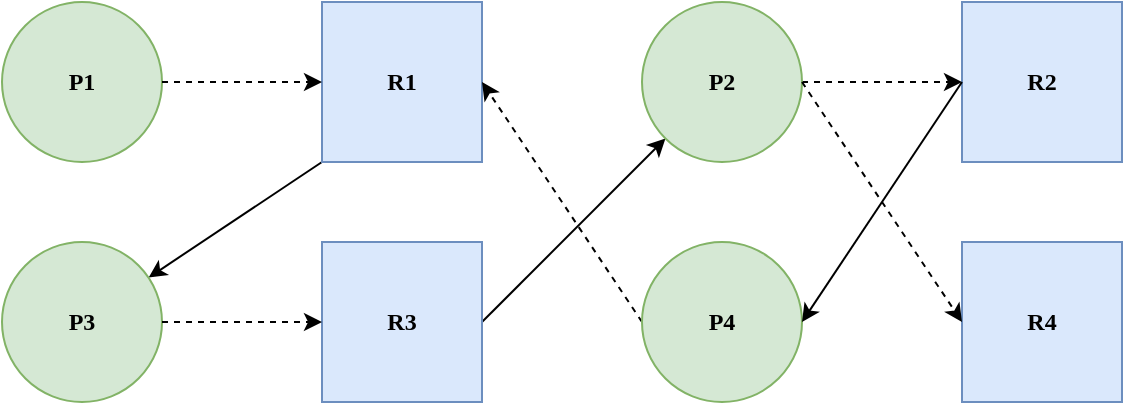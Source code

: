 <mxfile version="14.4.3" type="device"><diagram id="U4QGhb9N2xuxU6Sv7WeN" name="Page-1"><mxGraphModel dx="946" dy="587" grid="1" gridSize="10" guides="1" tooltips="1" connect="1" arrows="1" fold="1" page="1" pageScale="1" pageWidth="827" pageHeight="1169" math="0" shadow="0"><root><mxCell id="0"/><mxCell id="1" parent="0"/><mxCell id="inH9QY8KBqgrVtEV5jTE-1" value="P1" style="ellipse;whiteSpace=wrap;html=1;aspect=fixed;fillColor=#d5e8d4;strokeColor=#82b366;fontFamily=Fira Sans;fontStyle=1" parent="1" vertex="1"><mxGeometry x="200" y="120" width="80" height="80" as="geometry"/></mxCell><mxCell id="COF5vClMeYDIfp5ipAeF-17" style="edgeStyle=none;rounded=0;orthogonalLoop=1;jettySize=auto;html=1;exitX=0;exitY=1;exitDx=0;exitDy=0;" edge="1" parent="1" source="inH9QY8KBqgrVtEV5jTE-3" target="COF5vClMeYDIfp5ipAeF-2"><mxGeometry relative="1" as="geometry"/></mxCell><mxCell id="inH9QY8KBqgrVtEV5jTE-3" value="R1" style="whiteSpace=wrap;html=1;aspect=fixed;fillColor=#dae8fc;strokeColor=#6c8ebf;fontFamily=Fira Sans;fontStyle=1" parent="1" vertex="1"><mxGeometry x="360" y="120" width="80" height="80" as="geometry"/></mxCell><mxCell id="COF5vClMeYDIfp5ipAeF-1" value="" style="endArrow=classic;html=1;exitX=1;exitY=0.5;exitDx=0;exitDy=0;entryX=0;entryY=0.5;entryDx=0;entryDy=0;dashed=1;" edge="1" parent="1" source="inH9QY8KBqgrVtEV5jTE-1" target="inH9QY8KBqgrVtEV5jTE-3"><mxGeometry width="50" height="50" relative="1" as="geometry"><mxPoint x="340" y="220" as="sourcePoint"/><mxPoint x="440" y="280" as="targetPoint"/></mxGeometry></mxCell><mxCell id="COF5vClMeYDIfp5ipAeF-2" value="P3" style="ellipse;whiteSpace=wrap;html=1;aspect=fixed;fillColor=#d5e8d4;strokeColor=#82b366;fontFamily=Fira Sans;fontStyle=1" vertex="1" parent="1"><mxGeometry x="200" y="240" width="80" height="80" as="geometry"/></mxCell><mxCell id="COF5vClMeYDIfp5ipAeF-19" style="edgeStyle=none;rounded=0;orthogonalLoop=1;jettySize=auto;html=1;exitX=1;exitY=0.5;exitDx=0;exitDy=0;" edge="1" parent="1" source="COF5vClMeYDIfp5ipAeF-3" target="COF5vClMeYDIfp5ipAeF-5"><mxGeometry relative="1" as="geometry"/></mxCell><mxCell id="COF5vClMeYDIfp5ipAeF-3" value="R3" style="whiteSpace=wrap;html=1;aspect=fixed;fillColor=#dae8fc;strokeColor=#6c8ebf;fontFamily=Fira Sans;fontStyle=1" vertex="1" parent="1"><mxGeometry x="360" y="240" width="80" height="80" as="geometry"/></mxCell><mxCell id="COF5vClMeYDIfp5ipAeF-4" value="" style="endArrow=classic;html=1;exitX=1;exitY=0.5;exitDx=0;exitDy=0;entryX=0;entryY=0.5;entryDx=0;entryDy=0;dashed=1;" edge="1" parent="1" source="COF5vClMeYDIfp5ipAeF-2" target="COF5vClMeYDIfp5ipAeF-3"><mxGeometry width="50" height="50" relative="1" as="geometry"><mxPoint x="340" y="340" as="sourcePoint"/><mxPoint x="440" y="400" as="targetPoint"/></mxGeometry></mxCell><mxCell id="COF5vClMeYDIfp5ipAeF-14" style="edgeStyle=none;rounded=0;orthogonalLoop=1;jettySize=auto;html=1;exitX=1;exitY=0.5;exitDx=0;exitDy=0;entryX=0;entryY=0.5;entryDx=0;entryDy=0;dashed=1;" edge="1" parent="1" source="COF5vClMeYDIfp5ipAeF-5" target="COF5vClMeYDIfp5ipAeF-9"><mxGeometry relative="1" as="geometry"/></mxCell><mxCell id="COF5vClMeYDIfp5ipAeF-5" value="P2" style="ellipse;whiteSpace=wrap;html=1;aspect=fixed;fillColor=#d5e8d4;strokeColor=#82b366;fontFamily=Fira Sans;fontStyle=1" vertex="1" parent="1"><mxGeometry x="520" y="120" width="80" height="80" as="geometry"/></mxCell><mxCell id="COF5vClMeYDIfp5ipAeF-6" value="R4" style="whiteSpace=wrap;html=1;aspect=fixed;fillColor=#dae8fc;strokeColor=#6c8ebf;fontFamily=Fira Sans;fontStyle=1" vertex="1" parent="1"><mxGeometry x="680" y="240" width="80" height="80" as="geometry"/></mxCell><mxCell id="COF5vClMeYDIfp5ipAeF-7" value="" style="endArrow=classic;html=1;exitX=1;exitY=0.5;exitDx=0;exitDy=0;entryX=0;entryY=0.5;entryDx=0;entryDy=0;dashed=1;" edge="1" parent="1" source="COF5vClMeYDIfp5ipAeF-5" target="COF5vClMeYDIfp5ipAeF-6"><mxGeometry width="50" height="50" relative="1" as="geometry"><mxPoint x="660" y="340" as="sourcePoint"/><mxPoint x="760" y="400" as="targetPoint"/></mxGeometry></mxCell><mxCell id="COF5vClMeYDIfp5ipAeF-15" style="edgeStyle=none;rounded=0;orthogonalLoop=1;jettySize=auto;html=1;exitX=0;exitY=0.5;exitDx=0;exitDy=0;entryX=1;entryY=0.5;entryDx=0;entryDy=0;dashed=1;" edge="1" parent="1" source="COF5vClMeYDIfp5ipAeF-8" target="inH9QY8KBqgrVtEV5jTE-3"><mxGeometry relative="1" as="geometry"/></mxCell><mxCell id="COF5vClMeYDIfp5ipAeF-8" value="P4" style="ellipse;whiteSpace=wrap;html=1;aspect=fixed;fillColor=#d5e8d4;strokeColor=#82b366;fontFamily=Fira Sans;fontStyle=1" vertex="1" parent="1"><mxGeometry x="520" y="240" width="80" height="80" as="geometry"/></mxCell><mxCell id="COF5vClMeYDIfp5ipAeF-9" value="R2" style="whiteSpace=wrap;html=1;aspect=fixed;fillColor=#dae8fc;strokeColor=#6c8ebf;fontFamily=Fira Sans;fontStyle=1" vertex="1" parent="1"><mxGeometry x="680" y="120" width="80" height="80" as="geometry"/></mxCell><mxCell id="COF5vClMeYDIfp5ipAeF-13" value="" style="endArrow=classic;html=1;exitX=0;exitY=0.5;exitDx=0;exitDy=0;entryX=1;entryY=0.5;entryDx=0;entryDy=0;" edge="1" parent="1" source="COF5vClMeYDIfp5ipAeF-9" target="COF5vClMeYDIfp5ipAeF-8"><mxGeometry width="50" height="50" relative="1" as="geometry"><mxPoint x="670" y="160" as="sourcePoint"/><mxPoint x="440" y="280" as="targetPoint"/></mxGeometry></mxCell></root></mxGraphModel></diagram></mxfile>